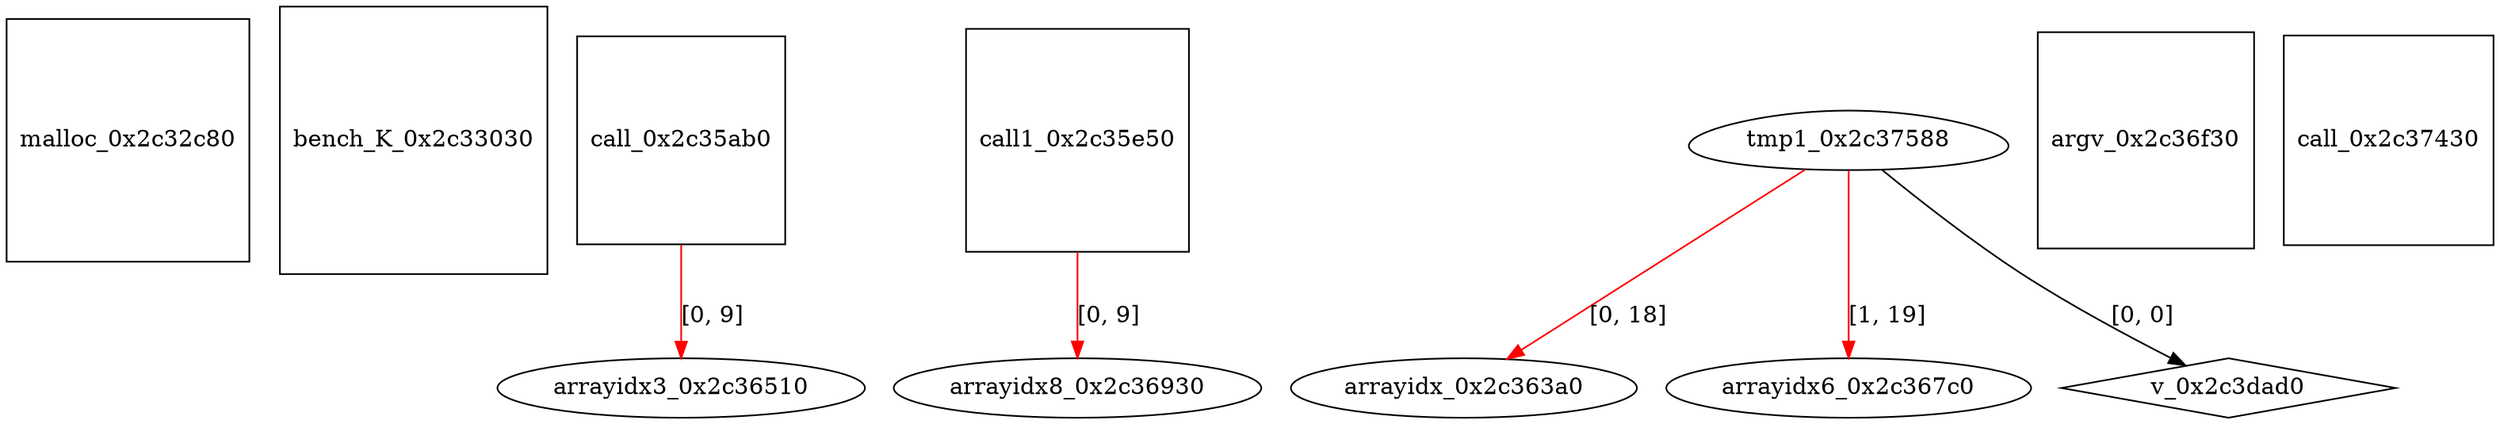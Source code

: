 digraph grafico {
"malloc_0x2c32c80" [shape=square];
"bench_K_0x2c33030" [shape=square];
"call_0x2c35ab0" [shape=square];
"call1_0x2c35e50" [shape=square];
"arrayidx_0x2c363a0" [shape=ellipse];
"tmp1_0x2c37588" -> "arrayidx_0x2c363a0" [label="[0, 18]",color=red];
"arrayidx3_0x2c36510" [shape=ellipse];
"call_0x2c35ab0" -> "arrayidx3_0x2c36510" [label="[0, 9]",color=red];
"arrayidx6_0x2c367c0" [shape=ellipse];
"tmp1_0x2c37588" -> "arrayidx6_0x2c367c0" [label="[1, 19]",color=red];
"arrayidx8_0x2c36930" [shape=ellipse];
"call1_0x2c35e50" -> "arrayidx8_0x2c36930" [label="[0, 9]",color=red];
"argv_0x2c36f30" [shape=square];
"call_0x2c37430" [shape=square];
"tmp1_0x2c37588" [shape=egg];
"v_0x2c3dad0" [shape=diamond];
"tmp1_0x2c37588" -> "v_0x2c3dad0" [label="[0, 0]"];
}